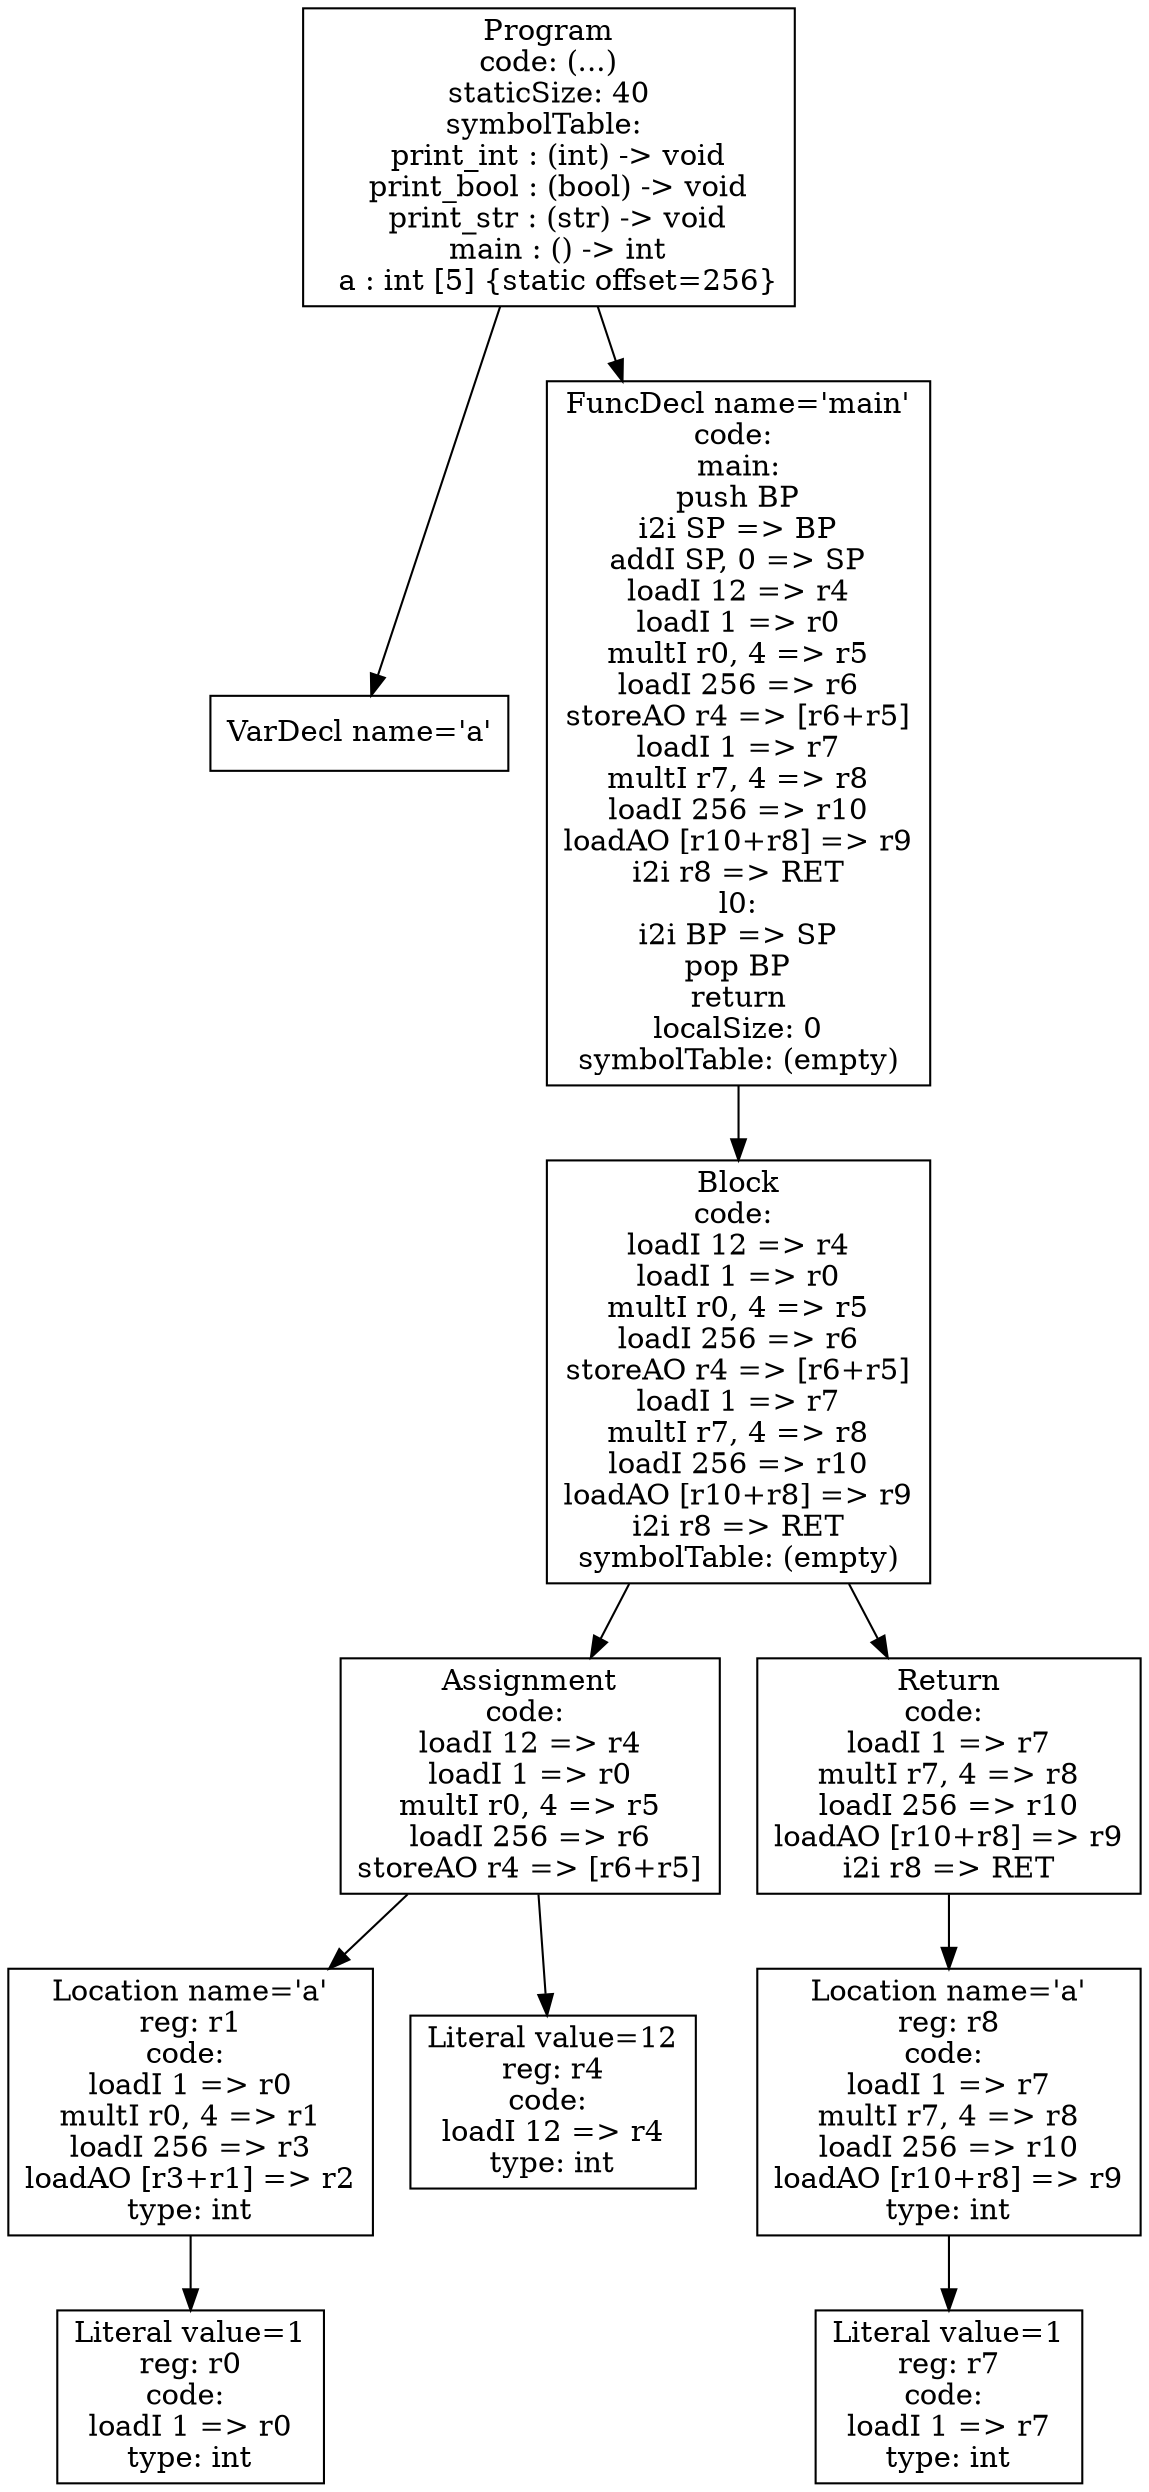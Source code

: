 digraph AST {
1 [shape=box, label="VarDecl name='a'"];
6 [shape=box, label="Literal value=1\nreg: r0\ncode: \nloadI 1 => r0\ntype: int"];
5 [shape=box, label="Location name='a'\nreg: r1\ncode: \nloadI 1 => r0\nmultI r0, 4 => r1\nloadI 256 => r3\nloadAO [r3+r1] => r2\ntype: int"];
5 -> 6;
7 [shape=box, label="Literal value=12\nreg: r4\ncode: \nloadI 12 => r4\ntype: int"];
4 [shape=box, label="Assignment\ncode: \nloadI 12 => r4\nloadI 1 => r0\nmultI r0, 4 => r5\nloadI 256 => r6\nstoreAO r4 => [r6+r5]"];
4 -> 5;
4 -> 7;
10 [shape=box, label="Literal value=1\nreg: r7\ncode: \nloadI 1 => r7\ntype: int"];
9 [shape=box, label="Location name='a'\nreg: r8\ncode: \nloadI 1 => r7\nmultI r7, 4 => r8\nloadI 256 => r10\nloadAO [r10+r8] => r9\ntype: int"];
9 -> 10;
8 [shape=box, label="Return\ncode: \nloadI 1 => r7\nmultI r7, 4 => r8\nloadI 256 => r10\nloadAO [r10+r8] => r9\ni2i r8 => RET"];
8 -> 9;
3 [shape=box, label="Block\ncode: \nloadI 12 => r4\nloadI 1 => r0\nmultI r0, 4 => r5\nloadI 256 => r6\nstoreAO r4 => [r6+r5]\nloadI 1 => r7\nmultI r7, 4 => r8\nloadI 256 => r10\nloadAO [r10+r8] => r9\ni2i r8 => RET\nsymbolTable: (empty)"];
3 -> 4;
3 -> 8;
2 [shape=box, label="FuncDecl name='main'\ncode: \nmain:\npush BP\ni2i SP => BP\naddI SP, 0 => SP\nloadI 12 => r4\nloadI 1 => r0\nmultI r0, 4 => r5\nloadI 256 => r6\nstoreAO r4 => [r6+r5]\nloadI 1 => r7\nmultI r7, 4 => r8\nloadI 256 => r10\nloadAO [r10+r8] => r9\ni2i r8 => RET\nl0:\ni2i BP => SP\npop BP\nreturn\nlocalSize: 0\nsymbolTable: (empty)"];
2 -> 3;
0 [shape=box, label="Program\ncode: (...)\nstaticSize: 40\nsymbolTable: \n  print_int : (int) -> void\n  print_bool : (bool) -> void\n  print_str : (str) -> void\n  main : () -> int\n  a : int [5] {static offset=256}"];
0 -> 1;
0 -> 2;
}
